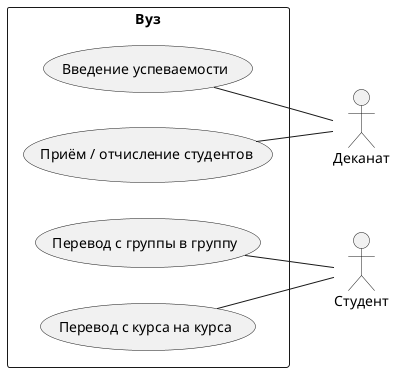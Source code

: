 @startuml
left to right direction
skinparam packageStyle rect
actor Деканат
actor Студент
rectangle Вуз{
    (Введение успеваемости) -- Деканат
    (Перевод с курса на курса) -- Студент
    (Перевод с группы в группу) -- Студент
    (Приём / отчисление студентов) -- Деканат
}
@enduml